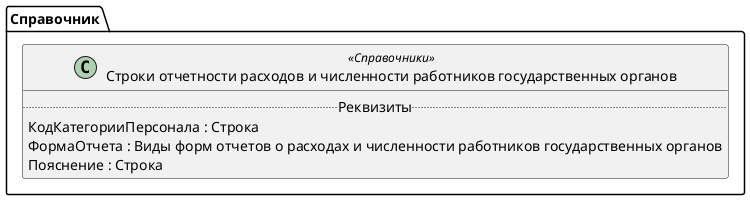 ﻿@startuml СтрокиОтчетностиРасходовИЧисленностиРаботниковГосударственныхОрганов
'!include templates.wsd
'..\include templates.wsd
class Справочник.СтрокиОтчетностиРасходовИЧисленностиРаботниковГосударственныхОрганов as "Строки отчетности расходов и численности работников государственных органов" <<Справочники>>
{
..Реквизиты..
КодКатегорииПерсонала : Строка
ФормаОтчета : Виды форм отчетов о расходах и численности работников государственных органов
Пояснение : Строка
}
@enduml
